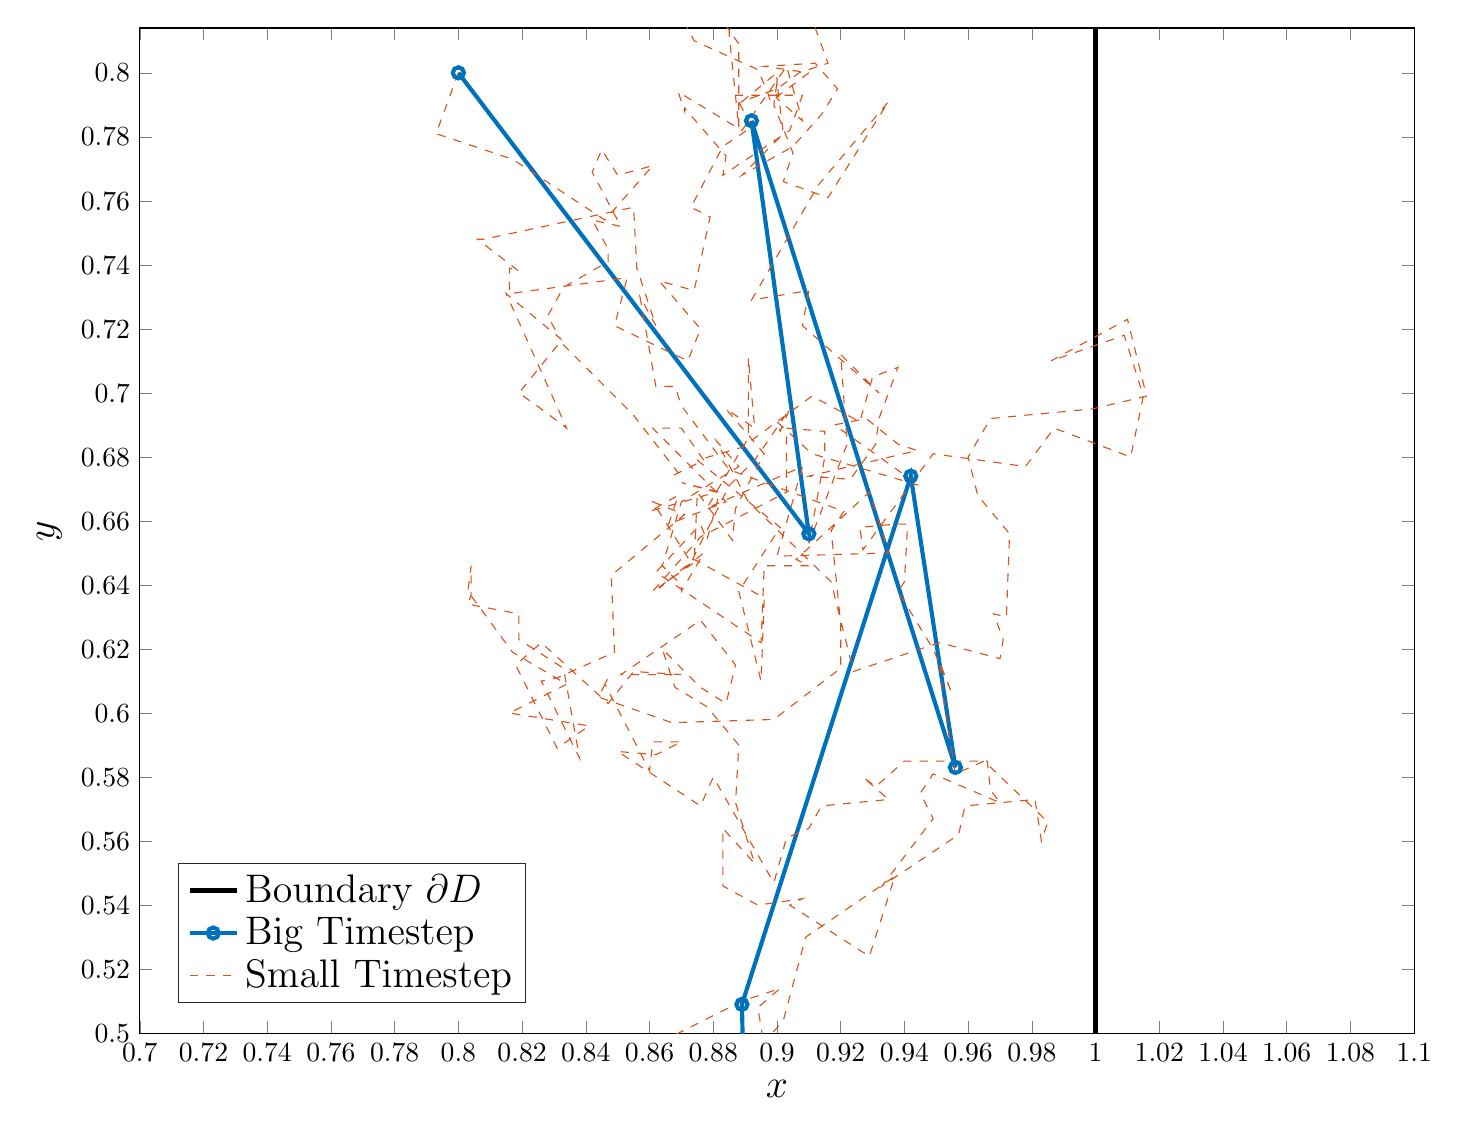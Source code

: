 % This file was created by matlab2tikz.
%
%The latest updates can be retrieved from
%  http://www.mathworks.com/matlabcentral/fileexchange/22022-matlab2tikz-matlab2tikz
%where you can also make suggestions and rate matlab2tikz.
%
\definecolor{mycolor1}{rgb}{0.0,0.447,0.741}%
\definecolor{mycolor2}{rgb}{0.85,0.325,0.098}%
%
\begin{tikzpicture}

\begin{axis}[%
width=6.372in,
height=5.026in,
at={(1.293in,0.678in)},
scale only axis,
xmin=0.7,
xmax=1.1,
xlabel={$x$},
xlabel style={font=\Large},
ymin=0.5,
ymax=0.814,
ylabel={$y$},
ylabel style={font=\Large},
axis background/.style={fill=white},
legend style={at={(0.03,0.03)},anchor=south west,legend cell align=left,align=left,draw=white!15!black, font = \Large}
]
\addplot [color=black,solid,line width=2.0pt]
  table[row sep=crcr]{%
1	-1\\
1	1\\
};
\addlegendentry{Boundary $\partial D$};

\addplot [color=mycolor1,solid,mark=o,line width=1.5pt]
  table[row sep=crcr]{%
0.8	0.8\\
0.91	0.656\\
0.892	0.785\\
0.956	0.583\\
0.942	0.674\\
0.889	0.509\\
0.891	0.414\\
0.808	0.287\\
0.922	-0.007\\
1.173	0.097\\
1.228	-0.02\\
1.201	-0.166\\
1.127	-0.471\\
0.928	-0.727\\
1.025	-0.851\\
0.756	-0.849\\
0.745	-1.0\\
0.609	-1.182\\
0.834	-1.263\\
0.758	-1.321\\
0.962	-1.489\\
1.02	-1.566\\
1.156	-1.657\\
1.315	-1.685\\
1.476	-1.784\\
1.553	-1.87\\
1.638	-2.069\\
1.634	-2.137\\
1.584	-2.157\\
1.595	-2.358\\
1.46	-2.472\\
1.397	-2.649\\
1.365	-2.593\\
1.206	-2.789\\
1.233	-3.019\\
1.094	-3.255\\
1.118	-3.444\\
1.197	-3.529\\
1.2	-3.655\\
1.053	-3.592\\
1.295	-3.687\\
1.246	-3.739\\
1.364	-4.033\\
1.202	-4.088\\
1.317	-4.1\\
1.357	-4.431\\
1.497	-4.601\\
1.382	-4.834\\
1.223	-5.001\\
1.028	-5.215\\
1.019	-5.227\\
};
\addlegendentry{Big Timestep};

\addplot [color=mycolor2,dashed]
  table[row sep=crcr]{%
0.8	0.8\\
0.793	0.781\\
0.817	0.773\\
0.846	0.754\\
0.861	0.771\\
0.85	0.768\\
0.845	0.776\\
0.842	0.769\\
0.851	0.752\\
0.842	0.754\\
0.847	0.745\\
0.847	0.741\\
0.833	0.733\\
0.828	0.724\\
0.832	0.717\\
0.815	0.731\\
0.834	0.689\\
0.826	0.695\\
0.819	0.7\\
0.832	0.716\\
0.855	0.693\\
0.869	0.675\\
0.867	0.674\\
0.877	0.679\\
0.87	0.689\\
0.861	0.689\\
0.884	0.666\\
0.866	0.659\\
0.869	0.668\\
0.86	0.663\\
0.881	0.669\\
0.87	0.672\\
0.882	0.669\\
0.878	0.654\\
0.876	0.659\\
0.862	0.644\\
0.895	0.622\\
0.896	0.646\\
0.91	0.646\\
0.906	0.648\\
0.929	0.669\\
0.935	0.65\\
0.9	0.649\\
0.908	0.677\\
0.878	0.664\\
0.891	0.686\\
0.891	0.711\\
0.893	0.689\\
0.884	0.695\\
0.896	0.681\\
0.887	0.664\\
0.886	0.654\\
0.875	0.669\\
0.874	0.647\\
0.861	0.638\\
0.876	0.655\\
0.903	0.669\\
0.903	0.689\\
0.915	0.688\\
0.915	0.68\\
0.91	0.653\\
0.922	0.684\\
0.92	0.712\\
0.932	0.7\\
0.908	0.721\\
0.91	0.732\\
0.892	0.729\\
0.913	0.765\\
0.935	0.791\\
0.916	0.761\\
0.902	0.766\\
0.905	0.775\\
0.899	0.79\\
0.9	0.797\\
0.902	0.781\\
0.889	0.768\\
0.889	0.768\\
0.905	0.777\\
0.914	0.787\\
0.919	0.795\\
0.912	0.803\\
0.896	0.802\\
0.91	0.8\\
0.898	0.791\\
0.897	0.794\\
0.894	0.801\\
0.874	0.81\\
0.859	0.839\\
0.868	0.83\\
0.876	0.836\\
0.865	0.84\\
0.872	0.832\\
0.888	0.809\\
0.888	0.783\\
0.885	0.812\\
0.885	0.817\\
0.892	0.845\\
0.869	0.861\\
0.859	0.857\\
0.878	0.846\\
0.884	0.836\\
0.908	0.826\\
0.908	0.825\\
0.916	0.803\\
0.907	0.8\\
0.9	0.795\\
0.889	0.791\\
0.9	0.8\\
0.9	0.792\\
0.908	0.785\\
0.903	0.802\\
0.889	0.782\\
0.869	0.794\\
0.871	0.788\\
0.871	0.789\\
0.884	0.774\\
0.883	0.768\\
0.904	0.782\\
0.908	0.793\\
0.887	0.793\\
0.892	0.783\\
0.883	0.777\\
0.873	0.758\\
0.879	0.755\\
0.874	0.732\\
0.863	0.735\\
0.876	0.72\\
0.872	0.71\\
0.849	0.721\\
0.853	0.736\\
0.816	0.731\\
0.816	0.739\\
0.819	0.738\\
0.806	0.748\\
0.808	0.748\\
0.855	0.758\\
0.856	0.739\\
0.862	0.721\\
0.857	0.73\\
0.862	0.702\\
0.868	0.702\\
0.87	0.696\\
0.885	0.676\\
0.921	0.663\\
0.917	0.657\\
0.92	0.628\\
0.92	0.614\\
0.899	0.598\\
0.867	0.597\\
0.844	0.605\\
0.847	0.611\\
0.846	0.609\\
0.86	0.582\\
0.861	0.591\\
0.87	0.591\\
0.862	0.587\\
0.85	0.588\\
0.876	0.571\\
0.88	0.58\\
0.899	0.547\\
0.903	0.561\\
0.91	0.564\\
0.914	0.571\\
0.935	0.573\\
0.927	0.58\\
0.931	0.577\\
0.94	0.585\\
0.966	0.585\\
0.967	0.576\\
0.97	0.572\\
0.949	0.581\\
0.945	0.575\\
0.949	0.567\\
0.933	0.546\\
0.957	0.562\\
0.959	0.571\\
0.981	0.573\\
0.983	0.56\\
0.985	0.566\\
0.965	0.585\\
0.956	0.581\\
0.952	0.606\\
0.951	0.616\\
0.955	0.606\\
0.949	0.62\\
0.938	0.638\\
0.94	0.641\\
0.941	0.659\\
0.937	0.659\\
0.926	0.658\\
0.927	0.651\\
0.949	0.681\\
0.978	0.677\\
0.987	0.689\\
1.011	0.68\\
1.015	0.699\\
1.009	0.718\\
0.986	0.71\\
1.01	0.723\\
1.016	0.699\\
0.999	0.695\\
0.967	0.692\\
0.96	0.68\\
0.963	0.668\\
0.973	0.656\\
0.972	0.63\\
0.968	0.631\\
0.971	0.623\\
0.97	0.617\\
0.951	0.622\\
0.924	0.613\\
0.917	0.641\\
0.891	0.666\\
0.881	0.685\\
0.888	0.677\\
0.87	0.666\\
0.864	0.646\\
0.87	0.64\\
0.87	0.638\\
0.877	0.65\\
0.863	0.639\\
0.874	0.648\\
0.896	0.636\\
0.895	0.61\\
0.888	0.638\\
0.901	0.658\\
0.875	0.679\\
0.889	0.683\\
0.911	0.699\\
0.926	0.691\\
0.93	0.705\\
0.938	0.708\\
0.932	0.692\\
0.931	0.684\\
0.923	0.673\\
0.91	0.674\\
0.944	0.682\\
0.938	0.684\\
0.928	0.692\\
0.918	0.69\\
0.942	0.673\\
0.945	0.671\\
0.911	0.681\\
0.9	0.691\\
0.901	0.688\\
0.904	0.695\\
0.893	0.679\\
0.885	0.671\\
0.873	0.647\\
0.861	0.666\\
0.871	0.662\\
0.848	0.643\\
0.849	0.619\\
0.831	0.611\\
0.826	0.61\\
0.838	0.586\\
0.833	0.614\\
0.819	0.623\\
0.819	0.631\\
0.803	0.634\\
0.804	0.637\\
0.804	0.646\\
0.803	0.638\\
0.817	0.619\\
0.834	0.609\\
0.816	0.6\\
0.841	0.596\\
0.831	0.589\\
0.818	0.615\\
0.826	0.622\\
0.847	0.603\\
0.855	0.613\\
0.87	0.612\\
0.851	0.612\\
0.876	0.629\\
0.887	0.615\\
0.884	0.603\\
0.876	0.608\\
0.864	0.62\\
0.868	0.608\\
0.878	0.602\\
0.888	0.59\\
0.887	0.572\\
0.893	0.553\\
0.883	0.564\\
0.883	0.546\\
0.883	0.546\\
0.894	0.54\\
0.908	0.542\\
0.904	0.54\\
0.929	0.524\\
0.937	0.549\\
0.909	0.53\\
0.902	0.504\\
0.889	0.489\\
0.912	0.499\\
0.901	0.487\\
0.898	0.484\\
0.894	0.508\\
0.901	0.514\\
0.889	0.51\\
0.865	0.498\\
0.882	0.493\\
0.875	0.473\\
0.89	0.48\\
0.914	0.467\\
0.909	0.467\\
0.913	0.452\\
0.906	0.442\\
0.913	0.443\\
0.896	0.454\\
0.906	0.47\\
0.93	0.478\\
0.936	0.47\\
0.917	0.439\\
0.927	0.442\\
0.9	0.44\\
0.907	0.445\\
0.924	0.447\\
0.932	0.455\\
0.91	0.487\\
0.926	0.475\\
0.947	0.482\\
0.94	0.477\\
0.935	0.487\\
0.902	0.488\\
0.859	0.472\\
0.841	0.466\\
0.839	0.466\\
0.866	0.447\\
0.874	0.446\\
0.873	0.439\\
0.875	0.41\\
0.864	0.404\\
0.89	0.401\\
0.872	0.406\\
0.865	0.396\\
0.868	0.398\\
0.858	0.354\\
0.858	0.365\\
0.896	0.377\\
0.874	0.381\\
0.907	0.357\\
0.903	0.33\\
0.899	0.359\\
0.885	0.38\\
0.865	0.374\\
0.844	0.367\\
0.835	0.364\\
0.832	0.359\\
0.833	0.356\\
0.85	0.368\\
0.853	0.383\\
0.861	0.385\\
0.865	0.373\\
0.853	0.387\\
0.847	0.378\\
0.842	0.377\\
0.851	0.413\\
0.864	0.415\\
0.891	0.416\\
0.908	0.416\\
0.899	0.413\\
0.898	0.403\\
0.895	0.422\\
0.871	0.421\\
0.872	0.415\\
0.886	0.424\\
0.878	0.417\\
0.861	0.408\\
0.83	0.408\\
0.834	0.407\\
0.818	0.401\\
0.822	0.411\\
0.82	0.418\\
0.825	0.404\\
0.804	0.408\\
0.793	0.411\\
0.794	0.417\\
0.826	0.389\\
0.819	0.382\\
0.83	0.354\\
0.8	0.356\\
0.789	0.326\\
0.781	0.341\\
0.777	0.361\\
0.791	0.354\\
0.787	0.364\\
0.776	0.355\\
0.766	0.359\\
0.753	0.355\\
0.737	0.325\\
0.725	0.315\\
0.725	0.328\\
0.727	0.316\\
0.696	0.285\\
0.672	0.307\\
0.692	0.317\\
0.725	0.313\\
0.732	0.332\\
0.748	0.304\\
0.772	0.296\\
0.793	0.294\\
0.803	0.293\\
0.796	0.291\\
0.785	0.282\\
0.789	0.278\\
0.775	0.284\\
0.796	0.285\\
0.801	0.278\\
0.799	0.276\\
0.801	0.279\\
0.801	0.29\\
0.789	0.301\\
0.772	0.303\\
0.748	0.291\\
0.762	0.284\\
0.758	0.261\\
0.762	0.272\\
0.772	0.293\\
0.808	0.292\\
0.809	0.286\\
0.818	0.295\\
0.826	0.269\\
0.842	0.271\\
0.82	0.265\\
0.812	0.228\\
0.825	0.24\\
0.817	0.243\\
0.806	0.227\\
0.798	0.24\\
0.808	0.228\\
0.821	0.204\\
0.788	0.208\\
0.787	0.197\\
0.803	0.202\\
0.805	0.181\\
0.827	0.157\\
0.815	0.149\\
0.818	0.143\\
0.822	0.138\\
0.809	0.119\\
0.814	0.133\\
0.828	0.131\\
0.829	0.141\\
0.841	0.147\\
0.849	0.159\\
0.862	0.156\\
0.867	0.167\\
0.849	0.171\\
0.822	0.16\\
0.821	0.152\\
0.807	0.145\\
0.839	0.176\\
0.816	0.159\\
0.829	0.161\\
0.823	0.144\\
0.844	0.144\\
0.86	0.155\\
0.848	0.128\\
0.84	0.116\\
0.838	0.117\\
0.834	0.104\\
0.83	0.078\\
0.831	0.073\\
0.853	0.07\\
0.854	0.081\\
0.877	0.075\\
0.882	0.069\\
0.884	0.069\\
0.874	0.055\\
0.897	0.052\\
0.88	0.029\\
0.875	0.031\\
0.884	0.038\\
0.911	0.007\\
0.918	0.033\\
0.924	0.026\\
0.904	0.031\\
0.915	-0.014\\
0.922	-0.003\\
0.913	-0.014\\
0.902	0.002\\
0.892	0.014\\
0.887	0.004\\
0.887	0.028\\
0.857	0.031\\
0.848	0.034\\
0.856	0.006\\
0.844	0.032\\
0.848	0.052\\
0.835	0.064\\
0.834	0.068\\
0.84	0.042\\
0.835	0.052\\
0.821	0.057\\
0.8	0.052\\
0.809	0.056\\
0.82	0.069\\
0.82	0.056\\
0.846	0.077\\
0.853	0.074\\
0.875	0.06\\
0.86	0.053\\
0.861	0.076\\
0.899	0.071\\
0.914	0.026\\
0.915	0.049\\
0.925	0.038\\
0.909	0.012\\
0.944	0.032\\
0.976	0.023\\
0.991	0.003\\
1.014	-0.014\\
1.022	-0.013\\
1.027	0.01\\
1.032	0.019\\
1.021	0.047\\
1.024	0.015\\
1.037	0.0\\
1.046	-0.023\\
1.027	-0.027\\
1.053	-0.003\\
1.043	-0.027\\
1.047	-0.036\\
1.045	-0.029\\
1.063	-0.026\\
1.061	-0.006\\
1.075	-0.013\\
1.072	0.001\\
1.055	0.029\\
1.066	0.057\\
1.079	0.054\\
1.082	0.06\\
1.088	0.075\\
1.111	0.083\\
1.134	0.083\\
1.129	0.08\\
1.161	0.089\\
1.172	0.093\\
1.173	0.099\\
1.176	0.117\\
1.158	0.123\\
1.148	0.151\\
1.163	0.138\\
1.159	0.149\\
1.162	0.132\\
1.169	0.109\\
1.166	0.122\\
1.187	0.103\\
1.154	0.084\\
1.123	0.079\\
1.107	0.098\\
1.112	0.089\\
1.091	0.089\\
1.101	0.083\\
1.12	0.077\\
1.132	0.084\\
1.104	0.082\\
1.095	0.082\\
1.109	0.071\\
1.122	0.067\\
1.117	0.058\\
1.109	0.039\\
1.107	0.032\\
1.082	0.023\\
1.083	0.024\\
1.078	0.009\\
1.084	0.022\\
1.1	0.027\\
1.088	0.035\\
1.084	0.03\\
1.099	0.039\\
1.109	0.041\\
1.116	0.019\\
1.12	0.014\\
1.14	0.003\\
1.139	0.021\\
1.153	0.04\\
1.126	0.056\\
1.143	0.052\\
1.171	0.053\\
1.193	0.015\\
1.19	0.003\\
1.193	0.032\\
1.211	0.033\\
1.218	0.037\\
1.197	0.029\\
1.217	0.032\\
1.219	0.014\\
1.212	0.009\\
1.212	0.011\\
1.208	0.017\\
1.215	0.014\\
1.2	0.003\\
1.198	-0.015\\
1.208	-0.005\\
1.222	-0.004\\
1.233	-0.023\\
1.214	-0.008\\
1.228	-0.016\\
1.213	-0.024\\
1.193	-0.025\\
1.224	-0.009\\
1.233	0.011\\
1.234	0.033\\
1.22	0.036\\
1.215	0.025\\
1.216	0.017\\
1.216	0.007\\
1.193	-0.006\\
1.2	-0.021\\
1.19	-0.006\\
1.188	0.003\\
1.199	-0.005\\
1.181	-0.046\\
1.181	-0.028\\
1.174	-0.052\\
1.192	-0.05\\
1.187	-0.042\\
1.174	-0.038\\
1.166	-0.024\\
1.155	-0.042\\
1.156	-0.046\\
1.143	-0.056\\
1.155	-0.074\\
1.162	-0.08\\
1.15	-0.077\\
1.181	-0.084\\
1.151	-0.099\\
1.177	-0.104\\
1.18	-0.109\\
1.174	-0.116\\
1.175	-0.138\\
1.174	-0.14\\
1.192	-0.129\\
1.191	-0.132\\
1.205	-0.152\\
1.189	-0.139\\
1.184	-0.16\\
1.197	-0.161\\
1.185	-0.146\\
1.186	-0.131\\
1.183	-0.123\\
1.192	-0.129\\
1.155	-0.115\\
1.136	-0.099\\
1.144	-0.11\\
1.127	-0.103\\
1.137	-0.094\\
1.161	-0.106\\
1.197	-0.128\\
1.213	-0.131\\
1.209	-0.134\\
1.221	-0.11\\
1.205	-0.122\\
1.208	-0.147\\
1.19	-0.135\\
1.196	-0.126\\
1.197	-0.148\\
1.201	-0.161\\
1.206	-0.159\\
1.189	-0.165\\
1.166	-0.147\\
1.142	-0.143\\
1.121	-0.138\\
1.097	-0.139\\
1.099	-0.156\\
1.121	-0.159\\
1.146	-0.143\\
1.146	-0.154\\
1.157	-0.165\\
1.153	-0.184\\
1.159	-0.174\\
1.175	-0.179\\
1.186	-0.188\\
1.175	-0.201\\
1.162	-0.202\\
1.153	-0.23\\
1.148	-0.234\\
1.171	-0.211\\
1.167	-0.223\\
1.171	-0.225\\
1.17	-0.234\\
1.176	-0.25\\
1.156	-0.249\\
1.149	-0.278\\
1.147	-0.308\\
1.165	-0.317\\
1.155	-0.332\\
1.159	-0.347\\
1.175	-0.36\\
1.17	-0.371\\
1.16	-0.37\\
1.162	-0.379\\
1.167	-0.391\\
1.163	-0.404\\
1.175	-0.4\\
1.196	-0.401\\
1.199	-0.419\\
1.195	-0.427\\
1.179	-0.459\\
1.175	-0.475\\
1.192	-0.45\\
1.19	-0.457\\
1.187	-0.475\\
1.186	-0.471\\
1.167	-0.451\\
1.157	-0.455\\
1.125	-0.456\\
1.114	-0.478\\
1.116	-0.467\\
1.114	-0.468\\
1.095	-0.471\\
1.086	-0.477\\
1.094	-0.49\\
1.097	-0.501\\
1.105	-0.504\\
1.111	-0.49\\
1.116	-0.49\\
1.127	-0.464\\
1.135	-0.452\\
1.126	-0.45\\
1.134	-0.439\\
1.1	-0.439\\
1.088	-0.432\\
1.07	-0.441\\
1.082	-0.425\\
1.101	-0.425\\
1.124	-0.434\\
1.112	-0.44\\
1.085	-0.451\\
1.076	-0.466\\
1.066	-0.464\\
1.06	-0.478\\
1.045	-0.492\\
1.053	-0.477\\
1.034	-0.506\\
1.035	-0.508\\
1.04	-0.516\\
1.027	-0.519\\
1.023	-0.517\\
1.003	-0.504\\
1.016	-0.482\\
0.987	-0.507\\
1.003	-0.507\\
1.017	-0.528\\
1.021	-0.536\\
1.023	-0.557\\
1.021	-0.562\\
1.017	-0.571\\
1.016	-0.549\\
1.001	-0.553\\
0.983	-0.572\\
0.962	-0.561\\
0.961	-0.584\\
0.966	-0.584\\
0.968	-0.561\\
0.999	-0.571\\
1.004	-0.587\\
0.999	-0.578\\
0.998	-0.603\\
0.976	-0.599\\
0.972	-0.604\\
0.978	-0.607\\
0.972	-0.638\\
0.975	-0.64\\
0.972	-0.667\\
0.982	-0.679\\
0.962	-0.66\\
0.985	-0.693\\
0.984	-0.707\\
1.003	-0.722\\
1.007	-0.724\\
0.997	-0.729\\
0.977	-0.725\\
0.978	-0.713\\
0.998	-0.711\\
0.973	-0.692\\
0.947	-0.701\\
0.928	-0.715\\
0.915	-0.727\\
0.908	-0.731\\
0.91	-0.739\\
0.914	-0.726\\
0.902	-0.71\\
0.879	-0.712\\
0.895	-0.722\\
0.895	-0.738\\
0.898	-0.765\\
0.913	-0.761\\
0.892	-0.747\\
0.882	-0.747\\
0.889	-0.768\\
0.872	-0.775\\
0.885	-0.762\\
0.902	-0.801\\
0.918	-0.777\\
0.918	-0.766\\
0.909	-0.785\\
0.906	-0.768\\
0.911	-0.776\\
0.93	-0.753\\
0.924	-0.763\\
0.917	-0.758\\
0.938	-0.76\\
0.946	-0.754\\
0.929	-0.744\\
0.918	-0.762\\
0.893	-0.756\\
0.885	-0.784\\
0.911	-0.783\\
0.922	-0.783\\
0.932	-0.798\\
0.936	-0.816\\
0.923	-0.816\\
0.934	-0.822\\
0.931	-0.804\\
0.916	-0.79\\
0.938	-0.801\\
0.952	-0.787\\
0.959	-0.788\\
0.965	-0.798\\
0.978	-0.799\\
0.983	-0.803\\
0.959	-0.815\\
0.953	-0.805\\
0.976	-0.782\\
0.979	-0.798\\
0.974	-0.781\\
0.977	-0.762\\
0.973	-0.804\\
0.995	-0.81\\
0.981	-0.787\\
1.007	-0.82\\
1.007	-0.821\\
1.022	-0.841\\
1.019	-0.854\\
1.014	-0.829\\
1.015	-0.848\\
1.025	-0.84\\
1.018	-0.835\\
1.029	-0.814\\
1.044	-0.805\\
1.054	-0.803\\
1.037	-0.794\\
1.024	-0.78\\
1.026	-0.781\\
1.017	-0.786\\
1.022	-0.788\\
1.011	-0.79\\
1.004	-0.794\\
0.992	-0.807\\
0.997	-0.775\\
0.969	-0.793\\
0.992	-0.816\\
0.993	-0.823\\
0.961	-0.824\\
0.955	-0.806\\
0.96	-0.8\\
0.958	-0.793\\
0.925	-0.777\\
0.946	-0.791\\
0.927	-0.814\\
0.903	-0.838\\
0.873	-0.827\\
0.849	-0.85\\
0.86	-0.839\\
0.847	-0.831\\
0.824	-0.842\\
0.802	-0.87\\
0.809	-0.863\\
0.814	-0.855\\
0.81	-0.854\\
0.801	-0.855\\
0.798	-0.842\\
0.771	-0.856\\
0.753	-0.863\\
0.757	-0.854\\
0.77	-0.859\\
0.758	-0.854\\
0.77	-0.842\\
0.761	-0.862\\
0.752	-0.855\\
0.792	-0.84\\
0.784	-0.834\\
0.798	-0.821\\
0.798	-0.8\\
0.785	-0.773\\
0.799	-0.776\\
0.817	-0.8\\
0.813	-0.814\\
0.809	-0.812\\
0.82	-0.818\\
0.8	-0.804\\
0.792	-0.803\\
0.797	-0.798\\
0.768	-0.813\\
0.787	-0.822\\
0.794	-0.829\\
0.756	-0.832\\
0.76	-0.813\\
0.748	-0.792\\
0.766	-0.803\\
0.768	-0.801\\
0.751	-0.792\\
0.768	-0.799\\
0.8	-0.783\\
0.776	-0.8\\
0.786	-0.785\\
0.777	-0.792\\
0.771	-0.773\\
0.773	-0.783\\
0.743	-0.816\\
0.716	-0.789\\
0.717	-0.794\\
0.71	-0.8\\
0.692	-0.813\\
0.701	-0.815\\
0.715	-0.838\\
0.714	-0.84\\
0.736	-0.832\\
0.729	-0.843\\
0.735	-0.864\\
0.731	-0.854\\
0.741	-0.844\\
0.727	-0.855\\
0.735	-0.839\\
0.738	-0.832\\
0.708	-0.83\\
0.721	-0.841\\
0.74	-0.849\\
0.752	-0.839\\
0.763	-0.847\\
0.793	-0.823\\
0.773	-0.826\\
0.783	-0.812\\
0.803	-0.838\\
0.783	-0.829\\
0.808	-0.842\\
0.812	-0.875\\
0.82	-0.873\\
0.81	-0.849\\
0.799	-0.86\\
0.775	-0.894\\
0.767	-0.903\\
0.776	-0.917\\
0.751	-0.905\\
0.755	-0.906\\
0.732	-0.915\\
0.767	-0.92\\
0.774	-0.936\\
0.766	-0.97\\
0.753	-0.965\\
0.739	-0.963\\
0.734	-0.958\\
0.741	-0.965\\
0.74	-0.97\\
0.744	-0.976\\
0.755	-0.972\\
0.745	-0.983\\
0.74	-0.968\\
0.741	-0.942\\
0.732	-0.928\\
0.743	-0.957\\
0.736	-0.954\\
0.714	-0.942\\
0.704	-0.941\\
0.693	-0.938\\
0.671	-0.934\\
0.65	-0.937\\
0.641	-0.936\\
0.625	-0.943\\
0.606	-0.955\\
0.601	-0.962\\
0.613	-0.991\\
0.624	-0.999\\
0.618	-1.006\\
0.607	-1.011\\
0.6	-1.0\\
0.616	-0.998\\
0.6	-1.0\\
0.581	-1.004\\
0.563	-1.032\\
0.562	-1.016\\
0.563	-1.011\\
0.564	-1.026\\
0.547	-1.048\\
0.543	-1.032\\
0.519	-1.031\\
0.53	-1.027\\
0.534	-1.029\\
0.548	-1.032\\
0.548	-1.041\\
0.544	-1.065\\
0.532	-1.079\\
0.543	-1.078\\
0.541	-1.071\\
0.526	-1.067\\
0.527	-1.069\\
0.513	-1.087\\
0.516	-1.086\\
0.522	-1.095\\
0.533	-1.108\\
0.549	-1.121\\
0.575	-1.118\\
0.616	-1.118\\
0.621	-1.113\\
0.609	-1.111\\
0.619	-1.122\\
0.607	-1.128\\
0.594	-1.129\\
0.603	-1.127\\
0.602	-1.151\\
0.607	-1.174\\
0.602	-1.173\\
0.601	-1.169\\
0.607	-1.156\\
0.611	-1.139\\
0.601	-1.145\\
0.609	-1.159\\
0.631	-1.151\\
0.648	-1.142\\
0.665	-1.17\\
0.656	-1.182\\
0.653	-1.18\\
0.638	-1.205\\
0.652	-1.203\\
0.653	-1.19\\
0.645	-1.189\\
0.665	-1.213\\
0.685	-1.218\\
0.655	-1.212\\
0.637	-1.211\\
0.637	-1.216\\
0.621	-1.207\\
0.608	-1.196\\
0.635	-1.214\\
0.646	-1.242\\
0.649	-1.231\\
0.651	-1.231\\
0.664	-1.238\\
0.655	-1.251\\
0.665	-1.253\\
0.664	-1.264\\
0.673	-1.24\\
0.673	-1.25\\
0.695	-1.24\\
0.697	-1.255\\
0.688	-1.26\\
0.696	-1.254\\
0.702	-1.248\\
0.709	-1.255\\
0.713	-1.242\\
0.723	-1.258\\
0.724	-1.242\\
0.714	-1.266\\
0.708	-1.254\\
0.705	-1.249\\
0.716	-1.259\\
0.72	-1.262\\
0.733	-1.263\\
0.729	-1.243\\
0.738	-1.23\\
0.757	-1.223\\
0.763	-1.225\\
0.745	-1.224\\
0.748	-1.25\\
0.766	-1.246\\
0.766	-1.25\\
0.756	-1.263\\
0.758	-1.272\\
0.769	-1.269\\
0.808	-1.273\\
0.803	-1.265\\
0.804	-1.274\\
0.818	-1.267\\
0.798	-1.272\\
0.829	-1.249\\
0.831	-1.257\\
0.834	-1.245\\
0.845	-1.254\\
0.82	-1.27\\
0.815	-1.265\\
0.838	-1.259\\
0.843	-1.26\\
0.856	-1.278\\
0.874	-1.289\\
0.882	-1.292\\
0.871	-1.284\\
0.876	-1.274\\
0.845	-1.302\\
0.839	-1.297\\
0.842	-1.302\\
0.839	-1.3\\
0.851	-1.258\\
0.852	-1.235\\
0.841	-1.26\\
0.82	-1.263\\
0.783	-1.27\\
0.769	-1.276\\
0.782	-1.301\\
0.804	-1.293\\
0.799	-1.281\\
0.789	-1.3\\
0.8	-1.315\\
0.78	-1.327\\
0.777	-1.34\\
0.777	-1.294\\
0.807	-1.28\\
0.8	-1.259\\
0.794	-1.271\\
0.799	-1.296\\
0.804	-1.266\\
0.812	-1.266\\
0.807	-1.294\\
0.805	-1.289\\
0.794	-1.303\\
0.778	-1.295\\
0.77	-1.301\\
0.767	-1.3\\
0.771	-1.316\\
0.762	-1.335\\
0.762	-1.337\\
0.761	-1.312\\
0.737	-1.274\\
0.738	-1.301\\
0.721	-1.295\\
0.715	-1.315\\
0.714	-1.322\\
0.723	-1.332\\
0.719	-1.327\\
0.733	-1.307\\
0.746	-1.289\\
0.754	-1.291\\
0.77	-1.311\\
0.769	-1.321\\
0.742	-1.331\\
0.747	-1.313\\
0.751	-1.313\\
0.758	-1.3\\
0.759	-1.305\\
0.76	-1.296\\
0.751	-1.31\\
0.755	-1.355\\
0.753	-1.361\\
0.763	-1.375\\
0.778	-1.367\\
0.775	-1.358\\
0.771	-1.346\\
0.77	-1.369\\
0.771	-1.417\\
0.769	-1.418\\
0.771	-1.414\\
0.781	-1.393\\
0.793	-1.417\\
0.775	-1.423\\
0.775	-1.439\\
0.811	-1.451\\
0.816	-1.442\\
0.819	-1.443\\
0.83	-1.449\\
0.824	-1.437\\
0.812	-1.434\\
0.821	-1.436\\
0.843	-1.443\\
0.858	-1.438\\
0.853	-1.449\\
0.85	-1.444\\
0.868	-1.432\\
0.868	-1.439\\
0.893	-1.43\\
0.89	-1.448\\
0.883	-1.435\\
0.891	-1.435\\
0.934	-1.423\\
0.916	-1.429\\
0.922	-1.43\\
0.926	-1.424\\
0.929	-1.429\\
0.945	-1.429\\
0.95	-1.417\\
0.946	-1.423\\
0.947	-1.416\\
0.951	-1.416\\
0.966	-1.42\\
0.992	-1.409\\
0.995	-1.406\\
0.984	-1.409\\
0.994	-1.405\\
1.014	-1.391\\
1.009	-1.419\\
1.005	-1.428\\
1.006	-1.465\\
1.011	-1.472\\
1.02	-1.459\\
1.004	-1.462\\
0.98	-1.476\\
0.98	-1.479\\
0.997	-1.459\\
0.962	-1.473\\
0.95	-1.493\\
0.94	-1.489\\
0.908	-1.466\\
0.925	-1.462\\
0.931	-1.487\\
0.923	-1.5\\
0.956	-1.514\\
0.966	-1.52\\
0.963	-1.517\\
0.957	-1.504\\
0.952	-1.49\\
0.949	-1.492\\
0.946	-1.524\\
0.959	-1.514\\
0.979	-1.492\\
0.988	-1.487\\
0.981	-1.507\\
0.986	-1.504\\
0.995	-1.501\\
1.006	-1.514\\
0.993	-1.528\\
1.005	-1.52\\
1.025	-1.522\\
1.033	-1.513\\
1.061	-1.514\\
1.086	-1.507\\
1.095	-1.471\\
1.092	-1.48\\
1.103	-1.482\\
1.1	-1.474\\
1.084	-1.445\\
1.079	-1.459\\
1.06	-1.466\\
1.056	-1.481\\
1.039	-1.487\\
1.025	-1.508\\
1.013	-1.51\\
1.029	-1.519\\
1.032	-1.521\\
1.043	-1.564\\
1.029	-1.564\\
1.033	-1.562\\
1.027	-1.541\\
1.054	-1.539\\
1.055	-1.533\\
1.058	-1.523\\
1.042	-1.544\\
1.016	-1.551\\
1.008	-1.543\\
1.03	-1.541\\
1.032	-1.547\\
1.075	-1.534\\
1.059	-1.533\\
1.025	-1.537\\
1.027	-1.495\\
1.01	-1.496\\
1.035	-1.519\\
1.039	-1.525\\
1.024	-1.544\\
1.02	-1.553\\
1.002	-1.558\\
1.017	-1.582\\
1.014	-1.61\\
1.012	-1.597\\
1.034	-1.623\\
1.019	-1.643\\
1.026	-1.638\\
1.012	-1.631\\
1.021	-1.616\\
1.019	-1.614\\
1.025	-1.631\\
1.008	-1.623\\
1.016	-1.644\\
0.985	-1.671\\
0.976	-1.668\\
0.99	-1.661\\
0.989	-1.661\\
1.005	-1.645\\
1.004	-1.666\\
1.01	-1.652\\
1.006	-1.669\\
0.997	-1.652\\
0.986	-1.651\\
0.997	-1.665\\
0.982	-1.636\\
1.007	-1.619\\
1.022	-1.629\\
1.013	-1.639\\
1.024	-1.643\\
0.982	-1.647\\
0.976	-1.627\\
0.978	-1.64\\
0.964	-1.648\\
1.002	-1.657\\
1.014	-1.659\\
1.049	-1.684\\
1.078	-1.688\\
1.078	-1.706\\
1.08	-1.707\\
1.082	-1.692\\
1.089	-1.698\\
1.105	-1.692\\
1.123	-1.697\\
1.132	-1.698\\
1.135	-1.696\\
1.141	-1.643\\
1.166	-1.666\\
1.168	-1.669\\
1.163	-1.657\\
1.161	-1.668\\
1.152	-1.646\\
1.156	-1.667\\
1.157	-1.677\\
1.159	-1.658\\
1.175	-1.669\\
1.19	-1.66\\
1.177	-1.655\\
1.178	-1.649\\
1.173	-1.639\\
1.156	-1.645\\
1.17	-1.64\\
1.164	-1.653\\
1.171	-1.623\\
1.157	-1.624\\
1.177	-1.626\\
1.181	-1.622\\
1.169	-1.612\\
1.192	-1.609\\
1.2	-1.586\\
1.235	-1.603\\
1.223	-1.591\\
1.231	-1.596\\
1.255	-1.597\\
1.243	-1.609\\
1.234	-1.597\\
1.231	-1.589\\
1.225	-1.582\\
1.233	-1.603\\
1.249	-1.604\\
1.26	-1.649\\
1.255	-1.653\\
1.255	-1.663\\
1.243	-1.681\\
1.241	-1.68\\
1.275	-1.668\\
1.264	-1.674\\
1.291	-1.666\\
1.28	-1.629\\
1.272	-1.643\\
1.259	-1.651\\
1.273	-1.651\\
1.282	-1.656\\
1.252	-1.662\\
1.243	-1.674\\
1.256	-1.675\\
1.268	-1.663\\
1.266	-1.688\\
1.283	-1.671\\
1.29	-1.663\\
1.312	-1.684\\
1.282	-1.687\\
1.282	-1.667\\
1.307	-1.669\\
1.299	-1.673\\
1.293	-1.683\\
1.292	-1.675\\
1.313	-1.69\\
1.336	-1.674\\
1.366	-1.666\\
1.378	-1.671\\
1.366	-1.666\\
1.349	-1.667\\
1.325	-1.652\\
1.293	-1.655\\
1.306	-1.659\\
1.308	-1.679\\
1.318	-1.701\\
1.319	-1.72\\
1.321	-1.706\\
1.315	-1.677\\
1.306	-1.686\\
1.313	-1.677\\
1.323	-1.667\\
1.316	-1.645\\
1.324	-1.635\\
1.332	-1.651\\
1.326	-1.673\\
1.313	-1.682\\
1.341	-1.682\\
1.339	-1.694\\
1.325	-1.725\\
1.326	-1.716\\
1.337	-1.731\\
1.358	-1.75\\
1.35	-1.755\\
1.377	-1.774\\
1.37	-1.778\\
1.356	-1.78\\
1.379	-1.784\\
1.357	-1.781\\
1.348	-1.818\\
1.365	-1.834\\
1.374	-1.829\\
1.394	-1.816\\
1.385	-1.836\\
1.39	-1.835\\
1.386	-1.807\\
1.4	-1.82\\
1.417	-1.812\\
1.419	-1.82\\
1.424	-1.818\\
1.417	-1.797\\
1.425	-1.785\\
1.425	-1.778\\
1.429	-1.799\\
1.412	-1.827\\
1.438	-1.798\\
1.416	-1.788\\
1.431	-1.787\\
1.441	-1.793\\
1.468	-1.802\\
1.471	-1.792\\
1.469	-1.791\\
1.476	-1.796\\
1.474	-1.801\\
1.479	-1.82\\
1.485	-1.812\\
1.482	-1.813\\
1.474	-1.825\\
1.458	-1.824\\
1.463	-1.819\\
1.462	-1.829\\
1.462	-1.827\\
1.489	-1.856\\
1.475	-1.852\\
1.467	-1.859\\
1.458	-1.837\\
1.464	-1.823\\
1.458	-1.808\\
1.476	-1.78\\
1.465	-1.766\\
1.498	-1.773\\
1.5	-1.768\\
1.502	-1.782\\
1.523	-1.785\\
1.512	-1.796\\
1.49	-1.812\\
1.475	-1.814\\
1.479	-1.825\\
1.493	-1.831\\
1.493	-1.837\\
1.52	-1.859\\
1.516	-1.856\\
1.51	-1.852\\
1.499	-1.87\\
1.496	-1.877\\
1.495	-1.884\\
1.494	-1.893\\
1.493	-1.885\\
1.514	-1.873\\
1.511	-1.866\\
1.549	-1.875\\
1.535	-1.862\\
1.54	-1.854\\
1.547	-1.852\\
1.563	-1.815\\
1.558	-1.808\\
1.551	-1.83\\
1.519	-1.825\\
1.513	-1.818\\
1.503	-1.827\\
1.496	-1.847\\
1.525	-1.846\\
1.539	-1.829\\
1.54	-1.827\\
1.56	-1.813\\
1.556	-1.825\\
1.555	-1.849\\
1.557	-1.812\\
1.55	-1.827\\
1.589	-1.854\\
1.596	-1.842\\
1.59	-1.842\\
1.561	-1.829\\
1.548	-1.819\\
1.532	-1.848\\
1.531	-1.864\\
1.538	-1.851\\
1.555	-1.855\\
1.557	-1.868\\
1.552	-1.86\\
1.568	-1.846\\
1.604	-1.845\\
1.615	-1.833\\
1.581	-1.82\\
1.563	-1.83\\
1.555	-1.847\\
1.546	-1.858\\
1.539	-1.86\\
1.553	-1.868\\
1.526	-1.889\\
1.526	-1.888\\
1.54	-1.893\\
1.552	-1.928\\
1.544	-1.923\\
1.575	-1.931\\
1.59	-1.944\\
1.569	-1.938\\
1.583	-1.968\\
1.594	-1.96\\
1.598	-1.971\\
1.615	-1.969\\
1.588	-1.981\\
1.592	-1.976\\
1.587	-1.987\\
1.587	-1.987\\
1.583	-2.009\\
1.59	-2.022\\
1.616	-1.984\\
1.617	-1.987\\
1.601	-1.972\\
1.602	-1.974\\
1.601	-1.978\\
1.603	-1.991\\
1.622	-2.015\\
1.631	-2.025\\
1.615	-2.021\\
1.633	-2.009\\
1.633	-2.0\\
1.642	-2.012\\
1.621	-2.009\\
1.623	-1.989\\
1.605	-1.995\\
1.626	-2.005\\
1.642	-2.02\\
1.667	-2.018\\
1.65	-2.039\\
1.655	-2.024\\
1.631	-2.032\\
1.65	-2.015\\
1.656	-2.032\\
1.632	-2.05\\
1.63	-2.04\\
1.645	-2.03\\
1.658	-2.025\\
1.643	-2.024\\
1.63	-2.047\\
1.619	-2.076\\
1.616	-2.066\\
1.602	-2.056\\
1.6	-2.057\\
1.611	-2.031\\
1.618	-2.027\\
1.601	-2.038\\
1.602	-2.046\\
1.596	-2.065\\
1.616	-2.084\\
1.628	-2.07\\
1.638	-2.076\\
1.638	-2.069\\
1.624	-2.06\\
1.619	-2.077\\
1.616	-2.074\\
1.598	-2.077\\
1.613	-2.071\\
1.633	-2.063\\
1.653	-2.08\\
1.656	-2.084\\
1.669	-2.083\\
1.681	-2.086\\
1.667	-2.075\\
1.681	-2.058\\
1.657	-2.08\\
1.662	-2.062\\
1.68	-2.054\\
1.697	-2.067\\
1.712	-2.037\\
1.725	-2.037\\
1.704	-2.014\\
1.68	-2.005\\
1.71	-2.003\\
1.685	-1.987\\
1.702	-1.981\\
1.695	-1.982\\
1.694	-1.966\\
1.678	-1.977\\
1.681	-2.0\\
1.672	-1.974\\
1.662	-1.995\\
1.667	-2.001\\
1.67	-2.004\\
1.649	-2.006\\
1.631	-2.025\\
1.632	-2.053\\
1.629	-2.065\\
1.632	-2.089\\
1.635	-2.093\\
1.622	-2.117\\
1.622	-2.111\\
1.633	-2.104\\
1.633	-2.095\\
1.624	-2.093\\
1.638	-2.116\\
1.645	-2.109\\
1.646	-2.094\\
1.656	-2.099\\
1.659	-2.107\\
1.66	-2.127\\
1.657	-2.121\\
1.651	-2.104\\
1.674	-2.115\\
1.675	-2.108\\
1.686	-2.114\\
1.684	-2.107\\
1.677	-2.144\\
1.675	-2.15\\
1.669	-2.133\\
1.664	-2.148\\
1.642	-2.14\\
1.634	-2.138\\
1.616	-2.134\\
1.605	-2.146\\
1.608	-2.156\\
1.61	-2.149\\
1.61	-2.148\\
1.607	-2.16\\
1.576	-2.16\\
1.6	-2.14\\
1.592	-2.14\\
1.592	-2.143\\
1.604	-2.146\\
1.59	-2.153\\
1.562	-2.181\\
1.558	-2.168\\
1.57	-2.167\\
1.567	-2.168\\
1.55	-2.17\\
1.546	-2.187\\
1.539	-2.2\\
1.534	-2.218\\
1.528	-2.212\\
1.532	-2.198\\
1.536	-2.199\\
1.54	-2.193\\
1.554	-2.21\\
1.565	-2.197\\
1.551	-2.204\\
1.557	-2.201\\
1.561	-2.19\\
1.556	-2.217\\
1.544	-2.243\\
1.52	-2.242\\
1.534	-2.215\\
1.543	-2.237\\
1.548	-2.249\\
1.587	-2.234\\
1.593	-2.221\\
1.578	-2.228\\
1.588	-2.224\\
1.607	-2.225\\
1.631	-2.218\\
1.633	-2.211\\
1.626	-2.221\\
1.62	-2.204\\
1.623	-2.219\\
1.603	-2.193\\
1.612	-2.206\\
1.627	-2.179\\
1.638	-2.185\\
1.647	-2.202\\
1.629	-2.175\\
1.608	-2.174\\
1.601	-2.174\\
1.587	-2.154\\
1.59	-2.155\\
1.578	-2.141\\
1.586	-2.129\\
1.581	-2.124\\
1.598	-2.125\\
1.584	-2.156\\
1.596	-2.159\\
1.596	-2.14\\
1.592	-2.168\\
1.61	-2.17\\
1.613	-2.168\\
1.614	-2.183\\
1.589	-2.19\\
1.607	-2.19\\
1.617	-2.216\\
1.634	-2.209\\
1.626	-2.222\\
1.614	-2.237\\
1.614	-2.223\\
1.618	-2.217\\
1.62	-2.204\\
1.618	-2.192\\
1.633	-2.178\\
1.612	-2.169\\
1.59	-2.208\\
1.589	-2.212\\
1.6	-2.197\\
1.587	-2.189\\
1.559	-2.188\\
1.571	-2.194\\
1.585	-2.196\\
1.57	-2.222\\
1.565	-2.225\\
1.537	-2.231\\
1.491	-2.211\\
1.524	-2.228\\
1.528	-2.222\\
1.526	-2.243\\
1.541	-2.246\\
1.538	-2.253\\
1.529	-2.268\\
1.532	-2.275\\
1.519	-2.294\\
1.518	-2.282\\
1.505	-2.274\\
1.472	-2.282\\
1.488	-2.277\\
1.484	-2.28\\
1.483	-2.296\\
1.524	-2.288\\
1.529	-2.31\\
1.506	-2.293\\
1.519	-2.296\\
1.547	-2.275\\
1.562	-2.306\\
1.574	-2.323\\
1.586	-2.323\\
1.603	-2.342\\
1.584	-2.34\\
1.571	-2.34\\
1.595	-2.336\\
1.604	-2.333\\
1.603	-2.347\\
1.606	-2.359\\
1.6	-2.363\\
1.595	-2.357\\
1.596	-2.345\\
1.583	-2.344\\
1.575	-2.354\\
1.558	-2.355\\
1.557	-2.373\\
1.556	-2.372\\
1.564	-2.368\\
1.585	-2.394\\
1.571	-2.401\\
1.541	-2.393\\
1.553	-2.401\\
1.556	-2.419\\
1.554	-2.41\\
1.546	-2.41\\
1.552	-2.406\\
1.56	-2.397\\
1.563	-2.396\\
1.546	-2.34\\
1.545	-2.328\\
1.528	-2.315\\
1.528	-2.319\\
1.552	-2.32\\
1.561	-2.301\\
1.557	-2.323\\
1.564	-2.353\\
1.575	-2.39\\
1.578	-2.374\\
1.564	-2.364\\
1.577	-2.347\\
1.59	-2.375\\
1.555	-2.406\\
1.568	-2.429\\
1.574	-2.429\\
1.544	-2.436\\
1.535	-2.456\\
1.532	-2.454\\
1.549	-2.434\\
1.542	-2.438\\
1.568	-2.447\\
1.55	-2.445\\
1.55	-2.448\\
1.548	-2.449\\
1.544	-2.454\\
1.544	-2.447\\
1.533	-2.44\\
1.544	-2.439\\
1.531	-2.444\\
1.528	-2.45\\
1.516	-2.454\\
1.498	-2.46\\
1.499	-2.464\\
1.5	-2.45\\
1.478	-2.45\\
1.483	-2.44\\
1.46	-2.453\\
1.475	-2.471\\
1.474	-2.45\\
1.482	-2.469\\
1.447	-2.482\\
1.46	-2.468\\
1.476	-2.488\\
1.474	-2.473\\
1.478	-2.478\\
1.477	-2.487\\
1.486	-2.495\\
1.467	-2.501\\
1.47	-2.496\\
1.438	-2.504\\
1.438	-2.498\\
1.443	-2.495\\
1.474	-2.502\\
1.464	-2.493\\
1.48	-2.475\\
1.476	-2.467\\
1.47	-2.457\\
1.466	-2.489\\
1.471	-2.487\\
1.487	-2.512\\
1.483	-2.524\\
1.464	-2.527\\
1.471	-2.529\\
1.499	-2.53\\
1.483	-2.532\\
1.466	-2.549\\
1.459	-2.559\\
1.435	-2.576\\
1.448	-2.552\\
1.461	-2.556\\
1.462	-2.576\\
1.481	-2.561\\
1.492	-2.583\\
1.496	-2.602\\
1.474	-2.6\\
1.462	-2.585\\
1.449	-2.563\\
1.443	-2.567\\
1.426	-2.554\\
1.438	-2.567\\
1.459	-2.562\\
1.451	-2.577\\
1.427	-2.58\\
1.441	-2.582\\
1.433	-2.574\\
1.44	-2.552\\
1.43	-2.585\\
1.43	-2.595\\
1.439	-2.585\\
1.454	-2.604\\
1.472	-2.604\\
1.485	-2.603\\
1.48	-2.601\\
1.468	-2.622\\
1.472	-2.617\\
1.481	-2.61\\
1.462	-2.615\\
1.444	-2.629\\
1.436	-2.626\\
1.409	-2.661\\
1.403	-2.65\\
1.397	-2.646\\
1.371	-2.634\\
1.365	-2.613\\
1.338	-2.616\\
1.349	-2.608\\
1.344	-2.61\\
1.336	-2.597\\
1.32	-2.585\\
1.297	-2.592\\
1.302	-2.6\\
1.31	-2.58\\
1.309	-2.588\\
1.306	-2.587\\
1.315	-2.568\\
1.315	-2.575\\
1.313	-2.568\\
1.294	-2.556\\
1.307	-2.576\\
1.29	-2.57\\
1.311	-2.544\\
1.338	-2.568\\
1.333	-2.589\\
1.323	-2.602\\
1.322	-2.596\\
1.306	-2.606\\
1.321	-2.603\\
1.309	-2.585\\
1.328	-2.555\\
1.321	-2.54\\
1.336	-2.54\\
1.339	-2.531\\
1.345	-2.538\\
1.36	-2.531\\
1.341	-2.532\\
1.342	-2.534\\
1.333	-2.548\\
1.342	-2.54\\
1.353	-2.53\\
1.367	-2.546\\
1.364	-2.559\\
1.358	-2.56\\
1.344	-2.554\\
1.342	-2.554\\
1.368	-2.547\\
1.368	-2.518\\
1.375	-2.513\\
1.386	-2.526\\
1.392	-2.533\\
1.374	-2.528\\
1.377	-2.552\\
1.37	-2.529\\
1.36	-2.55\\
1.379	-2.562\\
1.372	-2.552\\
1.37	-2.566\\
1.377	-2.554\\
1.376	-2.563\\
1.376	-2.562\\
1.35	-2.574\\
1.376	-2.583\\
1.365	-2.588\\
1.345	-2.59\\
1.323	-2.588\\
1.307	-2.601\\
1.319	-2.611\\
1.308	-2.614\\
1.321	-2.618\\
1.322	-2.608\\
1.313	-2.605\\
1.27	-2.615\\
1.254	-2.641\\
1.239	-2.655\\
1.244	-2.641\\
1.248	-2.668\\
1.246	-2.687\\
1.255	-2.691\\
1.235	-2.73\\
1.223	-2.709\\
1.236	-2.694\\
1.228	-2.708\\
1.234	-2.707\\
1.246	-2.712\\
1.261	-2.712\\
1.249	-2.701\\
1.239	-2.686\\
1.245	-2.7\\
1.239	-2.696\\
1.227	-2.683\\
1.213	-2.7\\
1.215	-2.692\\
1.186	-2.706\\
1.171	-2.726\\
1.15	-2.743\\
1.159	-2.739\\
1.141	-2.734\\
1.142	-2.75\\
1.16	-2.752\\
1.177	-2.783\\
1.202	-2.783\\
1.234	-2.782\\
1.206	-2.76\\
1.176	-2.76\\
1.162	-2.773\\
1.196	-2.78\\
1.206	-2.766\\
1.223	-2.751\\
1.233	-2.732\\
1.208	-2.726\\
1.221	-2.731\\
1.221	-2.737\\
1.214	-2.739\\
1.229	-2.721\\
1.252	-2.695\\
1.253	-2.69\\
1.235	-2.72\\
1.208	-2.714\\
1.194	-2.73\\
1.217	-2.728\\
1.227	-2.763\\
1.21	-2.776\\
1.206	-2.778\\
1.227	-2.776\\
1.239	-2.759\\
1.213	-2.776\\
1.216	-2.768\\
1.208	-2.789\\
1.191	-2.803\\
1.176	-2.789\\
1.187	-2.792\\
1.178	-2.808\\
1.156	-2.806\\
1.15	-2.816\\
1.129	-2.795\\
1.112	-2.789\\
1.107	-2.795\\
1.091	-2.802\\
1.101	-2.838\\
1.115	-2.839\\
1.123	-2.832\\
1.12	-2.851\\
1.121	-2.876\\
1.15	-2.86\\
1.14	-2.856\\
1.15	-2.855\\
1.129	-2.854\\
1.124	-2.848\\
1.118	-2.85\\
1.128	-2.846\\
1.122	-2.867\\
1.128	-2.875\\
1.151	-2.875\\
1.165	-2.883\\
1.17	-2.899\\
1.189	-2.888\\
1.205	-2.883\\
1.224	-2.896\\
1.211	-2.898\\
1.22	-2.91\\
1.208	-2.905\\
1.206	-2.902\\
1.203	-2.905\\
1.187	-2.933\\
1.19	-2.911\\
1.184	-2.948\\
1.197	-2.958\\
1.198	-2.966\\
1.217	-2.94\\
1.231	-2.951\\
1.23	-2.932\\
1.193	-2.954\\
1.177	-2.969\\
1.192	-2.978\\
1.18	-2.98\\
1.184	-2.96\\
1.169	-2.958\\
1.182	-2.967\\
1.205	-2.963\\
1.204	-2.95\\
1.239	-2.98\\
1.231	-3.014\\
1.233	-3.007\\
1.259	-3.028\\
1.252	-3.032\\
1.248	-3.025\\
1.274	-3.029\\
1.279	-3.013\\
1.285	-3.026\\
1.275	-3.034\\
1.272	-3.039\\
1.276	-3.076\\
1.262	-3.056\\
1.262	-3.056\\
1.255	-3.067\\
1.273	-3.074\\
1.255	-3.084\\
1.252	-3.077\\
1.242	-3.103\\
1.223	-3.106\\
1.221	-3.129\\
1.22	-3.128\\
1.241	-3.127\\
1.243	-3.115\\
1.264	-3.088\\
1.274	-3.112\\
1.269	-3.122\\
1.26	-3.117\\
1.249	-3.106\\
1.232	-3.131\\
1.213	-3.166\\
1.205	-3.157\\
1.182	-3.161\\
1.18	-3.163\\
1.178	-3.178\\
1.181	-3.176\\
1.189	-3.19\\
1.174	-3.171\\
1.16	-3.168\\
1.167	-3.173\\
1.16	-3.188\\
1.155	-3.186\\
1.177	-3.171\\
1.163	-3.181\\
1.147	-3.238\\
1.144	-3.254\\
1.179	-3.229\\
1.18	-3.238\\
1.161	-3.219\\
1.154	-3.227\\
1.141	-3.214\\
1.166	-3.221\\
1.157	-3.242\\
1.152	-3.233\\
1.146	-3.22\\
1.115	-3.244\\
1.087	-3.252\\
1.09	-3.24\\
1.099	-3.244\\
1.093	-3.26\\
1.096	-3.262\\
1.117	-3.248\\
1.094	-3.241\\
1.095	-3.242\\
1.052	-3.25\\
1.079	-3.244\\
1.087	-3.244\\
1.093	-3.238\\
1.097	-3.236\\
1.107	-3.226\\
1.127	-3.224\\
1.134	-3.224\\
1.139	-3.24\\
1.131	-3.285\\
1.099	-3.29\\
1.082	-3.311\\
1.057	-3.323\\
1.034	-3.343\\
1.047	-3.316\\
1.061	-3.309\\
1.042	-3.309\\
1.041	-3.314\\
1.048	-3.309\\
1.034	-3.327\\
1.036	-3.331\\
1.039	-3.323\\
1.044	-3.359\\
1.057	-3.362\\
1.058	-3.388\\
1.066	-3.401\\
1.077	-3.409\\
1.091	-3.407\\
1.101	-3.423\\
1.103	-3.417\\
1.086	-3.429\\
1.089	-3.42\\
1.095	-3.439\\
1.086	-3.436\\
1.09	-3.432\\
1.085	-3.417\\
1.096	-3.425\\
1.103	-3.438\\
1.09	-3.43\\
1.115	-3.432\\
1.131	-3.421\\
1.105	-3.444\\
1.128	-3.446\\
1.138	-3.448\\
1.163	-3.445\\
1.151	-3.447\\
1.132	-3.448\\
1.157	-3.433\\
1.17	-3.404\\
1.147	-3.428\\
1.162	-3.421\\
1.168	-3.427\\
1.152	-3.436\\
1.143	-3.42\\
1.158	-3.418\\
1.152	-3.401\\
1.124	-3.405\\
1.119	-3.425\\
1.118	-3.431\\
1.098	-3.432\\
1.094	-3.412\\
1.084	-3.402\\
1.094	-3.388\\
1.078	-3.406\\
1.098	-3.397\\
1.117	-3.381\\
1.109	-3.397\\
1.127	-3.423\\
1.121	-3.432\\
1.129	-3.437\\
1.128	-3.424\\
1.132	-3.416\\
1.125	-3.424\\
1.129	-3.445\\
1.114	-3.466\\
1.109	-3.492\\
1.098	-3.498\\
1.087	-3.503\\
1.103	-3.486\\
1.109	-3.471\\
1.099	-3.452\\
1.11	-3.455\\
1.115	-3.459\\
1.115	-3.444\\
1.098	-3.459\\
1.123	-3.458\\
1.1	-3.441\\
1.095	-3.444\\
1.081	-3.439\\
1.089	-3.459\\
1.08	-3.441\\
1.077	-3.437\\
1.055	-3.409\\
1.028	-3.418\\
1.036	-3.413\\
1.076	-3.437\\
1.086	-3.417\\
1.072	-3.417\\
1.102	-3.421\\
1.105	-3.436\\
1.09	-3.425\\
1.101	-3.442\\
1.133	-3.449\\
1.155	-3.474\\
1.155	-3.492\\
1.161	-3.498\\
1.175	-3.503\\
1.167	-3.499\\
1.17	-3.512\\
1.2	-3.505\\
1.212	-3.495\\
1.237	-3.501\\
1.227	-3.514\\
1.198	-3.522\\
1.201	-3.535\\
1.185	-3.524\\
1.188	-3.52\\
1.194	-3.518\\
1.197	-3.516\\
1.225	-3.511\\
1.245	-3.539\\
1.251	-3.564\\
1.267	-3.541\\
1.25	-3.52\\
1.248	-3.518\\
1.244	-3.525\\
1.256	-3.521\\
1.257	-3.543\\
1.247	-3.544\\
1.248	-3.514\\
1.222	-3.53\\
1.225	-3.513\\
1.204	-3.48\\
1.196	-3.49\\
1.21	-3.493\\
1.196	-3.478\\
1.179	-3.48\\
1.194	-3.491\\
1.208	-3.511\\
1.189	-3.493\\
1.185	-3.514\\
1.2	-3.516\\
1.178	-3.531\\
1.164	-3.563\\
1.157	-3.543\\
1.164	-3.525\\
1.146	-3.531\\
1.161	-3.543\\
1.136	-3.547\\
1.134	-3.528\\
1.137	-3.533\\
1.144	-3.546\\
1.149	-3.548\\
1.161	-3.547\\
1.187	-3.527\\
1.183	-3.519\\
1.203	-3.534\\
1.188	-3.545\\
1.184	-3.524\\
1.187	-3.511\\
1.192	-3.521\\
1.165	-3.529\\
1.161	-3.553\\
1.124	-3.589\\
1.116	-3.583\\
1.14	-3.585\\
1.139	-3.587\\
1.136	-3.608\\
1.144	-3.595\\
1.159	-3.599\\
1.152	-3.607\\
1.133	-3.61\\
1.122	-3.604\\
1.137	-3.611\\
1.135	-3.622\\
1.17	-3.62\\
1.202	-3.63\\
1.22	-3.648\\
1.2	-3.642\\
1.184	-3.621\\
1.189	-3.631\\
1.168	-3.62\\
1.164	-3.631\\
1.17	-3.628\\
1.175	-3.638\\
1.154	-3.626\\
1.184	-3.648\\
1.182	-3.618\\
1.173	-3.629\\
1.178	-3.619\\
1.162	-3.596\\
1.15	-3.601\\
1.156	-3.578\\
1.135	-3.598\\
1.158	-3.61\\
1.137	-3.635\\
1.128	-3.631\\
1.124	-3.645\\
1.135	-3.633\\
1.135	-3.625\\
1.128	-3.621\\
1.119	-3.621\\
1.133	-3.608\\
1.106	-3.581\\
1.105	-3.574\\
1.091	-3.591\\
1.076	-3.583\\
1.049	-3.584\\
1.031	-3.586\\
1.033	-3.587\\
1.039	-3.588\\
1.023	-3.579\\
0.995	-3.543\\
1.012	-3.571\\
1.045	-3.562\\
1.077	-3.561\\
1.088	-3.574\\
1.09	-3.565\\
1.079	-3.552\\
1.071	-3.551\\
1.066	-3.574\\
1.08	-3.559\\
1.062	-3.537\\
1.051	-3.544\\
1.056	-3.524\\
1.052	-3.53\\
1.062	-3.529\\
1.082	-3.532\\
1.07	-3.531\\
1.048	-3.54\\
1.055	-3.569\\
1.081	-3.572\\
1.097	-3.585\\
1.092	-3.587\\
1.08	-3.582\\
1.046	-3.602\\
1.041	-3.611\\
1.042	-3.587\\
1.053	-3.574\\
1.079	-3.587\\
1.058	-3.589\\
1.049	-3.588\\
1.041	-3.588\\
1.074	-3.568\\
1.063	-3.567\\
1.054	-3.585\\
1.084	-3.579\\
1.081	-3.571\\
1.081	-3.566\\
1.064	-3.567\\
1.076	-3.566\\
1.076	-3.545\\
1.096	-3.551\\
1.095	-3.57\\
1.105	-3.566\\
1.104	-3.567\\
1.125	-3.545\\
1.138	-3.54\\
1.144	-3.538\\
1.137	-3.525\\
1.149	-3.529\\
1.167	-3.553\\
1.178	-3.547\\
1.19	-3.531\\
1.217	-3.533\\
1.218	-3.515\\
1.216	-3.535\\
1.208	-3.552\\
1.217	-3.548\\
1.228	-3.563\\
1.237	-3.585\\
1.256	-3.598\\
1.272	-3.619\\
1.291	-3.618\\
1.29	-3.618\\
1.289	-3.612\\
1.297	-3.616\\
1.329	-3.601\\
1.349	-3.592\\
1.318	-3.625\\
1.284	-3.613\\
1.296	-3.643\\
1.294	-3.642\\
1.269	-3.64\\
1.264	-3.626\\
1.264	-3.627\\
1.271	-3.632\\
1.274	-3.66\\
1.281	-3.672\\
1.285	-3.646\\
1.327	-3.647\\
1.33	-3.657\\
1.361	-3.665\\
1.341	-3.661\\
1.332	-3.657\\
1.335	-3.631\\
1.297	-3.64\\
1.307	-3.653\\
1.295	-3.676\\
1.274	-3.666\\
1.268	-3.647\\
1.273	-3.634\\
1.261	-3.613\\
1.277	-3.618\\
1.271	-3.605\\
1.269	-3.613\\
1.257	-3.622\\
1.264	-3.629\\
1.288	-3.639\\
1.277	-3.619\\
1.295	-3.627\\
1.274	-3.652\\
1.282	-3.626\\
1.259	-3.632\\
1.273	-3.642\\
1.27	-3.66\\
1.282	-3.658\\
1.26	-3.653\\
1.275	-3.626\\
1.274	-3.621\\
1.257	-3.615\\
1.27	-3.616\\
1.271	-3.623\\
1.273	-3.638\\
1.281	-3.631\\
1.262	-3.649\\
1.249	-3.653\\
1.274	-3.657\\
1.302	-3.66\\
1.31	-3.631\\
1.281	-3.655\\
1.283	-3.643\\
1.286	-3.627\\
1.294	-3.623\\
1.275	-3.652\\
1.28	-3.653\\
1.284	-3.665\\
1.273	-3.66\\
1.282	-3.664\\
1.282	-3.677\\
1.261	-3.683\\
1.272	-3.687\\
1.3	-3.687\\
1.315	-3.694\\
1.314	-3.696\\
1.316	-3.714\\
1.295	-3.709\\
1.252	-3.688\\
1.245	-3.702\\
1.246	-3.679\\
1.244	-3.711\\
1.255	-3.733\\
1.251	-3.71\\
1.244	-3.732\\
1.253	-3.737\\
1.275	-3.73\\
1.269	-3.752\\
1.262	-3.752\\
1.246	-3.726\\
1.258	-3.724\\
1.258	-3.742\\
1.232	-3.73\\
1.21	-3.745\\
1.215	-3.756\\
1.234	-3.745\\
1.229	-3.747\\
1.236	-3.78\\
1.234	-3.796\\
1.224	-3.791\\
1.246	-3.811\\
1.234	-3.819\\
1.221	-3.861\\
1.252	-3.881\\
1.258	-3.88\\
1.242	-3.912\\
1.257	-3.917\\
1.283	-3.927\\
1.306	-3.939\\
1.311	-3.926\\
1.313	-3.921\\
1.331	-3.931\\
1.344	-3.915\\
1.337	-3.91\\
1.322	-3.878\\
1.323	-3.868\\
1.321	-3.872\\
1.329	-3.866\\
1.337	-3.86\\
1.349	-3.878\\
1.366	-3.872\\
1.348	-3.898\\
1.353	-3.908\\
1.366	-3.912\\
1.377	-3.936\\
1.365	-3.96\\
1.358	-3.96\\
1.337	-3.945\\
1.353	-3.936\\
1.355	-3.94\\
1.332	-3.96\\
1.343	-3.966\\
1.334	-3.965\\
1.346	-3.977\\
1.323	-3.989\\
1.334	-3.998\\
1.352	-3.972\\
1.358	-3.971\\
1.336	-3.98\\
1.325	-3.977\\
1.308	-3.975\\
1.29	-3.963\\
1.279	-3.977\\
1.3	-3.977\\
1.299	-3.981\\
1.301	-3.98\\
1.317	-3.995\\
1.354	-4.008\\
1.333	-3.997\\
1.364	-4.023\\
1.355	-4.014\\
1.367	-4.032\\
1.385	-4.018\\
1.355	-4.045\\
1.357	-4.03\\
1.351	-4.019\\
1.354	-4.022\\
1.349	-4.006\\
1.349	-3.997\\
1.342	-3.969\\
1.325	-3.981\\
1.287	-3.956\\
1.265	-3.96\\
1.28	-3.951\\
1.292	-3.969\\
1.305	-3.986\\
1.318	-3.976\\
1.316	-4.004\\
1.318	-4.011\\
1.296	-4.013\\
1.296	-3.999\\
1.285	-4.02\\
1.27	-4.013\\
1.276	-4.002\\
1.272	-3.986\\
1.255	-4.011\\
1.277	-4.007\\
1.281	-4.009\\
1.288	-4.017\\
1.263	-4.027\\
1.268	-4.008\\
1.282	-3.995\\
1.267	-4.011\\
1.252	-4.024\\
1.231	-4.025\\
1.253	-4.033\\
1.229	-4.033\\
1.238	-4.025\\
1.245	-4.048\\
1.245	-4.052\\
1.251	-4.054\\
1.231	-4.043\\
1.222	-4.052\\
1.225	-4.057\\
1.219	-4.042\\
1.242	-4.037\\
1.234	-4.054\\
1.23	-4.059\\
1.222	-4.065\\
1.207	-4.072\\
1.218	-4.055\\
1.225	-4.054\\
1.218	-4.034\\
1.212	-4.02\\
1.223	-4.016\\
1.213	-4.03\\
1.204	-4.056\\
1.215	-4.055\\
1.209	-4.056\\
1.202	-4.075\\
1.202	-4.069\\
1.202	-4.098\\
1.186	-4.126\\
1.206	-4.112\\
1.177	-4.123\\
1.194	-4.103\\
1.212	-4.131\\
1.205	-4.135\\
1.196	-4.113\\
1.201	-4.13\\
1.206	-4.134\\
1.193	-4.13\\
1.182	-4.112\\
1.176	-4.12\\
1.172	-4.117\\
1.184	-4.108\\
1.184	-4.072\\
1.186	-4.092\\
1.202	-4.082\\
1.185	-4.09\\
1.167	-4.105\\
1.166	-4.104\\
1.16	-4.103\\
1.158	-4.103\\
1.172	-4.102\\
1.15	-4.102\\
1.167	-4.104\\
1.155	-4.08\\
1.166	-4.08\\
1.156	-4.077\\
1.154	-4.069\\
1.15	-4.083\\
1.157	-4.074\\
1.161	-4.096\\
1.163	-4.067\\
1.178	-4.036\\
1.189	-4.043\\
1.193	-4.051\\
1.195	-4.057\\
1.193	-4.052\\
1.216	-4.04\\
1.23	-4.071\\
1.229	-4.082\\
1.238	-4.087\\
1.255	-4.077\\
1.275	-4.069\\
1.287	-4.086\\
1.266	-4.071\\
1.26	-4.077\\
1.258	-4.089\\
1.27	-4.062\\
1.269	-4.082\\
1.265	-4.115\\
1.275	-4.116\\
1.26	-4.112\\
1.27	-4.113\\
1.291	-4.109\\
1.308	-4.111\\
1.304	-4.099\\
1.317	-4.086\\
1.344	-4.087\\
1.345	-4.096\\
1.343	-4.11\\
1.344	-4.095\\
1.359	-4.076\\
1.358	-4.103\\
1.336	-4.122\\
1.348	-4.095\\
1.351	-4.133\\
1.322	-4.13\\
1.323	-4.14\\
1.315	-4.127\\
1.327	-4.121\\
1.337	-4.151\\
1.348	-4.143\\
1.363	-4.143\\
1.361	-4.17\\
1.379	-4.15\\
1.387	-4.175\\
1.388	-4.183\\
1.399	-4.19\\
1.395	-4.18\\
1.419	-4.186\\
1.424	-4.204\\
1.413	-4.199\\
1.438	-4.221\\
1.456	-4.207\\
1.471	-4.215\\
1.479	-4.216\\
1.474	-4.225\\
1.48	-4.242\\
1.461	-4.229\\
1.458	-4.247\\
1.443	-4.273\\
1.436	-4.276\\
1.435	-4.302\\
1.457	-4.326\\
1.444	-4.33\\
1.447	-4.343\\
1.457	-4.368\\
1.452	-4.364\\
1.416	-4.348\\
1.44	-4.374\\
1.419	-4.377\\
1.397	-4.359\\
1.382	-4.388\\
1.401	-4.39\\
1.393	-4.399\\
1.38	-4.397\\
1.389	-4.374\\
1.384	-4.385\\
1.383	-4.399\\
1.367	-4.381\\
1.371	-4.352\\
1.353	-4.351\\
1.359	-4.385\\
1.354	-4.361\\
1.373	-4.373\\
1.359	-4.377\\
1.357	-4.421\\
1.358	-4.438\\
1.35	-4.447\\
1.355	-4.435\\
1.351	-4.431\\
1.347	-4.446\\
1.345	-4.454\\
1.336	-4.471\\
1.341	-4.497\\
1.369	-4.484\\
1.382	-4.486\\
1.405	-4.48\\
1.426	-4.471\\
1.43	-4.469\\
1.424	-4.471\\
1.442	-4.486\\
1.428	-4.512\\
1.438	-4.557\\
1.441	-4.567\\
1.41	-4.549\\
1.43	-4.566\\
1.436	-4.565\\
1.457	-4.571\\
1.476	-4.605\\
1.491	-4.618\\
1.491	-4.596\\
1.509	-4.597\\
1.512	-4.585\\
1.526	-4.575\\
1.504	-4.593\\
1.514	-4.615\\
1.522	-4.619\\
1.542	-4.623\\
1.553	-4.615\\
1.572	-4.649\\
1.582	-4.666\\
1.573	-4.688\\
1.558	-4.705\\
1.546	-4.694\\
1.547	-4.697\\
1.52	-4.68\\
1.515	-4.677\\
1.493	-4.657\\
1.476	-4.662\\
1.479	-4.652\\
1.475	-4.644\\
1.462	-4.661\\
1.449	-4.639\\
1.472	-4.628\\
1.462	-4.626\\
1.478	-4.613\\
1.48	-4.651\\
1.47	-4.622\\
1.478	-4.605\\
1.474	-4.593\\
1.477	-4.569\\
1.488	-4.576\\
1.481	-4.611\\
1.499	-4.594\\
1.502	-4.586\\
1.497	-4.594\\
1.512	-4.609\\
1.505	-4.631\\
1.507	-4.631\\
1.512	-4.66\\
1.508	-4.642\\
1.505	-4.665\\
1.497	-4.667\\
1.489	-4.666\\
1.462	-4.649\\
1.44	-4.652\\
1.421	-4.673\\
1.42	-4.693\\
1.403	-4.689\\
1.394	-4.703\\
1.422	-4.699\\
1.429	-4.694\\
1.419	-4.702\\
1.4	-4.716\\
1.402	-4.719\\
1.431	-4.714\\
1.429	-4.702\\
1.393	-4.66\\
1.361	-4.672\\
1.339	-4.69\\
1.332	-4.676\\
1.335	-4.678\\
1.338	-4.706\\
1.341	-4.728\\
1.332	-4.719\\
1.322	-4.736\\
1.343	-4.707\\
1.357	-4.723\\
1.365	-4.746\\
1.374	-4.746\\
1.369	-4.759\\
1.393	-4.776\\
1.369	-4.779\\
1.367	-4.779\\
1.38	-4.792\\
1.377	-4.801\\
1.385	-4.796\\
1.394	-4.831\\
1.369	-4.848\\
1.356	-4.858\\
1.359	-4.846\\
1.358	-4.825\\
1.321	-4.83\\
1.355	-4.826\\
1.352	-4.844\\
1.352	-4.833\\
1.35	-4.826\\
1.336	-4.809\\
1.341	-4.817\\
1.326	-4.811\\
1.347	-4.83\\
1.354	-4.853\\
1.39	-4.862\\
1.382	-4.86\\
1.37	-4.828\\
1.382	-4.824\\
1.369	-4.817\\
1.359	-4.792\\
1.349	-4.785\\
1.348	-4.771\\
1.357	-4.781\\
1.339	-4.789\\
1.349	-4.795\\
1.339	-4.785\\
1.339	-4.793\\
1.344	-4.782\\
1.336	-4.784\\
1.333	-4.795\\
1.341	-4.818\\
1.349	-4.809\\
1.352	-4.819\\
1.359	-4.809\\
1.372	-4.826\\
1.373	-4.832\\
1.369	-4.813\\
1.352	-4.844\\
1.347	-4.842\\
1.342	-4.85\\
1.311	-4.822\\
1.309	-4.831\\
1.281	-4.832\\
1.261	-4.843\\
1.242	-4.853\\
1.234	-4.856\\
1.22	-4.869\\
1.217	-4.874\\
1.215	-4.863\\
1.243	-4.851\\
1.226	-4.866\\
1.22	-4.882\\
1.227	-4.885\\
1.199	-4.865\\
1.198	-4.859\\
1.207	-4.849\\
1.207	-4.878\\
1.22	-4.889\\
1.212	-4.894\\
1.202	-4.893\\
1.197	-4.899\\
1.2	-4.903\\
1.196	-4.931\\
1.176	-4.948\\
1.178	-4.947\\
1.183	-4.953\\
1.185	-4.952\\
1.198	-4.973\\
1.221	-4.961\\
1.231	-4.979\\
1.243	-4.982\\
1.234	-4.98\\
1.247	-4.981\\
1.246	-5.0\\
1.241	-4.981\\
1.223	-4.999\\
1.224	-4.991\\
1.223	-4.987\\
1.207	-4.979\\
1.209	-4.981\\
1.207	-4.992\\
1.214	-4.977\\
1.186	-4.991\\
1.187	-4.99\\
1.185	-5.009\\
1.19	-4.998\\
1.189	-4.985\\
1.192	-4.995\\
1.184	-4.987\\
1.161	-4.987\\
1.164	-5.01\\
1.154	-5.005\\
1.155	-5.026\\
1.167	-5.04\\
1.148	-5.067\\
1.137	-5.083\\
1.127	-5.085\\
1.086	-5.092\\
1.078	-5.088\\
1.088	-5.098\\
1.088	-5.12\\
1.077	-5.116\\
1.07	-5.116\\
1.042	-5.122\\
1.034	-5.105\\
1.066	-5.105\\
1.062	-5.125\\
1.06	-5.114\\
1.051	-5.153\\
1.029	-5.147\\
1.015	-5.173\\
1.014	-5.161\\
1.012	-5.171\\
1.01	-5.176\\
1.011	-5.159\\
1.027	-5.158\\
1.034	-5.146\\
1.019	-5.13\\
1.015	-5.135\\
0.989	-5.146\\
0.994	-5.123\\
0.997	-5.147\\
0.985	-5.169\\
1.017	-5.173\\
1.04	-5.188\\
1.019	-5.188\\
1.032	-5.188\\
1.032	-5.179\\
1.016	-5.212\\
1.003	-5.195\\
1.021	-5.202\\
1.02	-5.201\\
0.984	-5.213\\
0.997	-5.212\\
0.994	-5.212\\
1.006	-5.202\\
1.011	-5.202\\
1.028	-5.194\\
1.058	-5.18\\
1.044	-5.174\\
1.048	-5.171\\
1.052	-5.173\\
1.063	-5.19\\
1.06	-5.172\\
1.069	-5.169\\
1.078	-5.16\\
1.094	-5.168\\
1.111	-5.176\\
1.122	-5.168\\
1.121	-5.147\\
1.131	-5.142\\
1.141	-5.132\\
1.133	-5.137\\
1.105	-5.134\\
1.092	-5.123\\
1.124	-5.133\\
1.131	-5.116\\
1.117	-5.139\\
1.094	-5.164\\
1.062	-5.149\\
1.058	-5.165\\
1.067	-5.166\\
1.057	-5.157\\
1.055	-5.17\\
1.081	-5.159\\
1.076	-5.153\\
1.085	-5.12\\
1.104	-5.135\\
1.106	-5.113\\
1.095	-5.114\\
1.097	-5.104\\
1.088	-5.083\\
1.106	-5.085\\
1.093	-5.095\\
1.088	-5.106\\
1.074	-5.142\\
1.086	-5.142\\
1.054	-5.15\\
1.075	-5.171\\
1.089	-5.166\\
1.086	-5.168\\
1.076	-5.163\\
1.089	-5.155\\
1.09	-5.177\\
1.078	-5.153\\
1.073	-5.181\\
1.076	-5.218\\
1.063	-5.223\\
1.057	-5.197\\
1.033	-5.206\\
1.054	-5.195\\
1.066	-5.21\\
1.042	-5.206\\
1.033	-5.192\\
1.026	-5.189\\
1.027	-5.206\\
1.019	-5.196\\
1.019	-5.208\\
};
\addlegendentry{Small Timestep};

\end{axis}
\end{tikzpicture}%
